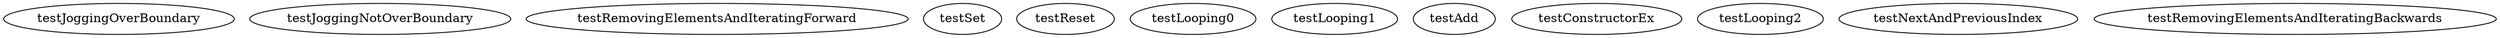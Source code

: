 digraph G {
testJoggingOverBoundary;
testJoggingNotOverBoundary;
testRemovingElementsAndIteratingForward;
testSet;
testReset;
testLooping0;
testLooping1;
testAdd;
testConstructorEx;
testLooping2;
testNextAndPreviousIndex;
testRemovingElementsAndIteratingBackwards;
}